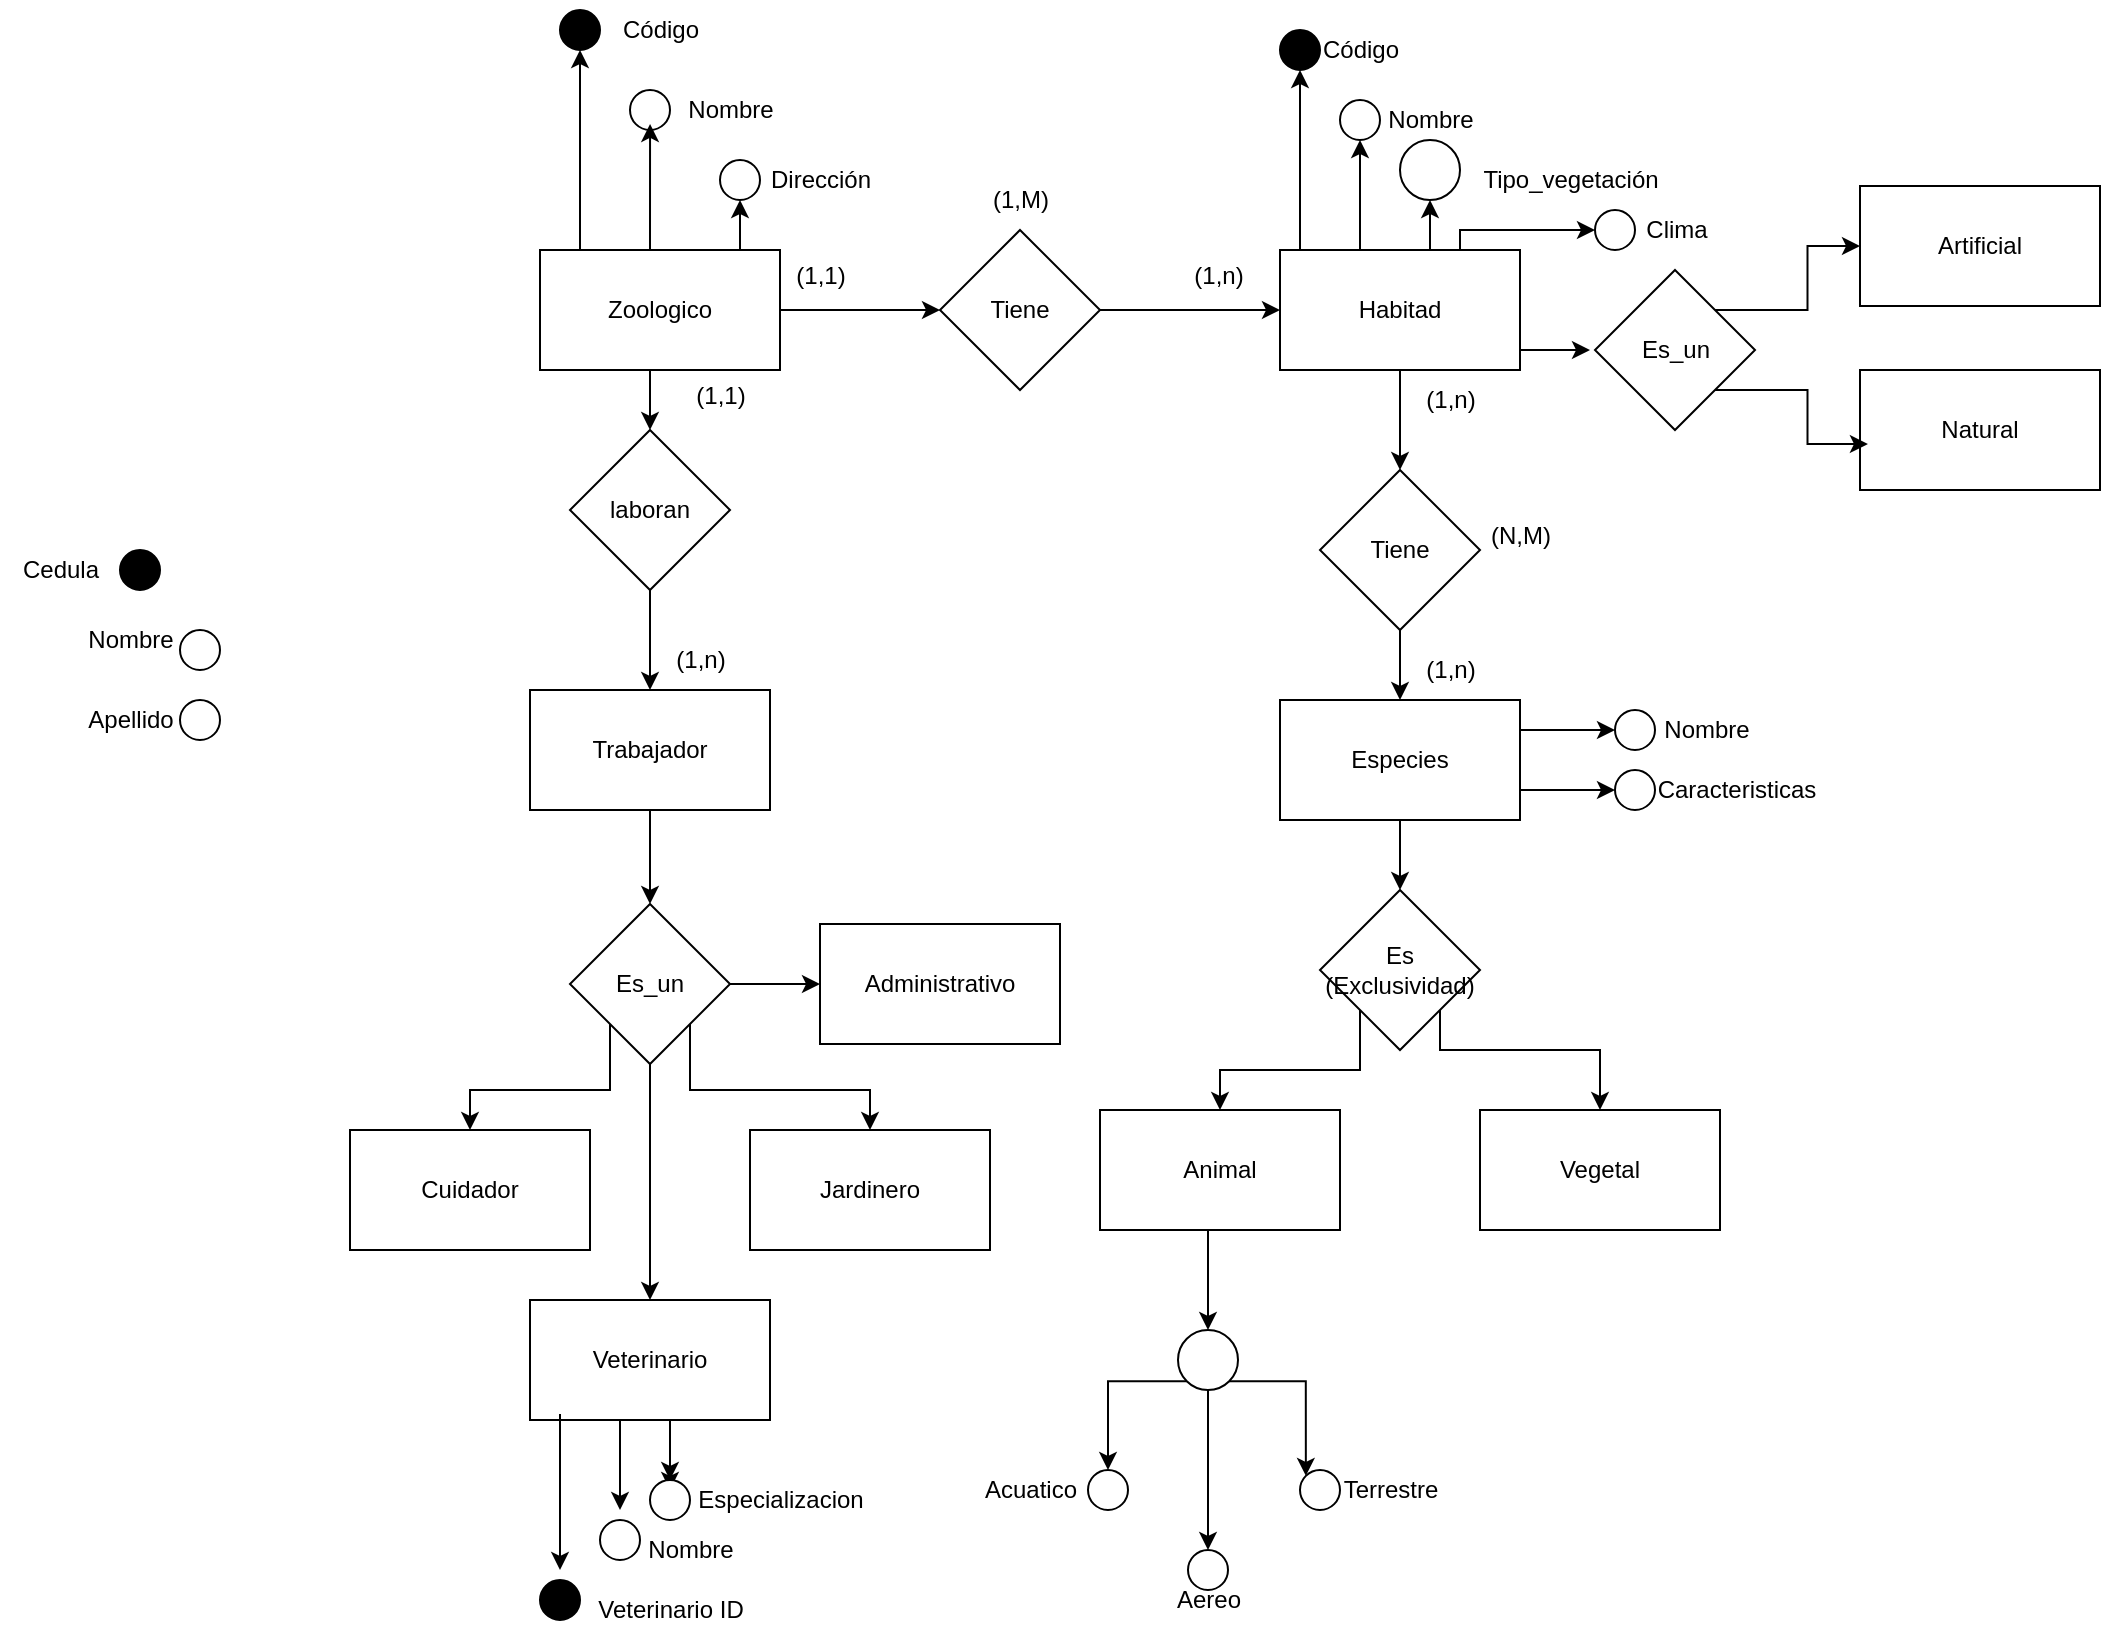 <mxfile version="24.0.7" type="device">
  <diagram id="prtHgNgQTEPvFCAcTncT" name="Page-1">
    <mxGraphModel dx="1707" dy="446" grid="1" gridSize="10" guides="1" tooltips="1" connect="1" arrows="1" fold="1" page="1" pageScale="1" pageWidth="827" pageHeight="1169" math="0" shadow="0">
      <root>
        <mxCell id="0" />
        <mxCell id="1" parent="0" />
        <mxCell id="TQrmoUkfnBOH6KBkLDN8-8" style="edgeStyle=orthogonalEdgeStyle;rounded=0;orthogonalLoop=1;jettySize=auto;html=1;exitX=0;exitY=0;exitDx=0;exitDy=0;entryX=0.5;entryY=1;entryDx=0;entryDy=0;" parent="1" source="TQrmoUkfnBOH6KBkLDN8-1" target="TQrmoUkfnBOH6KBkLDN8-6" edge="1">
          <mxGeometry relative="1" as="geometry">
            <Array as="points">
              <mxPoint x="140" y="170" />
            </Array>
          </mxGeometry>
        </mxCell>
        <mxCell id="TQrmoUkfnBOH6KBkLDN8-16" style="edgeStyle=orthogonalEdgeStyle;rounded=0;orthogonalLoop=1;jettySize=auto;html=1;exitX=0.75;exitY=0;exitDx=0;exitDy=0;entryX=0.5;entryY=1;entryDx=0;entryDy=0;" parent="1" source="TQrmoUkfnBOH6KBkLDN8-1" target="TQrmoUkfnBOH6KBkLDN8-12" edge="1">
          <mxGeometry relative="1" as="geometry" />
        </mxCell>
        <mxCell id="TQrmoUkfnBOH6KBkLDN8-17" value="" style="edgeStyle=orthogonalEdgeStyle;rounded=0;orthogonalLoop=1;jettySize=auto;html=1;" parent="1" source="TQrmoUkfnBOH6KBkLDN8-1" target="TQrmoUkfnBOH6KBkLDN8-3" edge="1">
          <mxGeometry relative="1" as="geometry" />
        </mxCell>
        <mxCell id="TQrmoUkfnBOH6KBkLDN8-100" style="edgeStyle=orthogonalEdgeStyle;rounded=0;orthogonalLoop=1;jettySize=auto;html=1;exitX=0.5;exitY=1;exitDx=0;exitDy=0;entryX=0.5;entryY=0;entryDx=0;entryDy=0;" parent="1" source="TQrmoUkfnBOH6KBkLDN8-1" target="TQrmoUkfnBOH6KBkLDN8-99" edge="1">
          <mxGeometry relative="1" as="geometry" />
        </mxCell>
        <mxCell id="TQrmoUkfnBOH6KBkLDN8-1" value="Zoologico" style="rounded=0;whiteSpace=wrap;html=1;" parent="1" vertex="1">
          <mxGeometry x="120" y="170" width="120" height="60" as="geometry" />
        </mxCell>
        <mxCell id="TQrmoUkfnBOH6KBkLDN8-36" style="edgeStyle=orthogonalEdgeStyle;rounded=0;orthogonalLoop=1;jettySize=auto;html=1;exitX=0.75;exitY=0;exitDx=0;exitDy=0;entryX=0.5;entryY=1;entryDx=0;entryDy=0;" parent="1" source="TQrmoUkfnBOH6KBkLDN8-2" target="TQrmoUkfnBOH6KBkLDN8-24" edge="1">
          <mxGeometry relative="1" as="geometry" />
        </mxCell>
        <mxCell id="TQrmoUkfnBOH6KBkLDN8-56" style="edgeStyle=orthogonalEdgeStyle;rounded=0;orthogonalLoop=1;jettySize=auto;html=1;exitX=1;exitY=0.5;exitDx=0;exitDy=0;entryX=0;entryY=0.5;entryDx=0;entryDy=0;" parent="1" source="TQrmoUkfnBOH6KBkLDN8-2" edge="1">
          <mxGeometry relative="1" as="geometry">
            <mxPoint x="645" y="220" as="targetPoint" />
            <Array as="points">
              <mxPoint x="610" y="220" />
            </Array>
          </mxGeometry>
        </mxCell>
        <mxCell id="TQrmoUkfnBOH6KBkLDN8-64" style="edgeStyle=orthogonalEdgeStyle;rounded=0;orthogonalLoop=1;jettySize=auto;html=1;exitX=0;exitY=0;exitDx=0;exitDy=0;entryX=0.5;entryY=1;entryDx=0;entryDy=0;" parent="1" source="TQrmoUkfnBOH6KBkLDN8-2" target="TQrmoUkfnBOH6KBkLDN8-21" edge="1">
          <mxGeometry relative="1" as="geometry">
            <Array as="points">
              <mxPoint x="500" y="170" />
            </Array>
          </mxGeometry>
        </mxCell>
        <mxCell id="TQrmoUkfnBOH6KBkLDN8-67" style="edgeStyle=orthogonalEdgeStyle;rounded=0;orthogonalLoop=1;jettySize=auto;html=1;exitX=0.75;exitY=0;exitDx=0;exitDy=0;entryX=0;entryY=0.5;entryDx=0;entryDy=0;" parent="1" source="TQrmoUkfnBOH6KBkLDN8-2" target="TQrmoUkfnBOH6KBkLDN8-27" edge="1">
          <mxGeometry relative="1" as="geometry">
            <Array as="points">
              <mxPoint x="580" y="160" />
            </Array>
          </mxGeometry>
        </mxCell>
        <mxCell id="TQrmoUkfnBOH6KBkLDN8-79" style="edgeStyle=orthogonalEdgeStyle;rounded=0;orthogonalLoop=1;jettySize=auto;html=1;exitX=0.5;exitY=1;exitDx=0;exitDy=0;entryX=0.5;entryY=0;entryDx=0;entryDy=0;" parent="1" source="TQrmoUkfnBOH6KBkLDN8-2" target="TQrmoUkfnBOH6KBkLDN8-43" edge="1">
          <mxGeometry relative="1" as="geometry" />
        </mxCell>
        <mxCell id="TQrmoUkfnBOH6KBkLDN8-2" value="Habitad" style="rounded=0;whiteSpace=wrap;html=1;" parent="1" vertex="1">
          <mxGeometry x="490" y="170" width="120" height="60" as="geometry" />
        </mxCell>
        <mxCell id="TQrmoUkfnBOH6KBkLDN8-18" value="" style="edgeStyle=orthogonalEdgeStyle;rounded=0;orthogonalLoop=1;jettySize=auto;html=1;" parent="1" source="TQrmoUkfnBOH6KBkLDN8-3" target="TQrmoUkfnBOH6KBkLDN8-2" edge="1">
          <mxGeometry relative="1" as="geometry" />
        </mxCell>
        <mxCell id="TQrmoUkfnBOH6KBkLDN8-3" value="Tiene" style="rhombus;whiteSpace=wrap;html=1;" parent="1" vertex="1">
          <mxGeometry x="320" y="160" width="80" height="80" as="geometry" />
        </mxCell>
        <mxCell id="TQrmoUkfnBOH6KBkLDN8-72" style="edgeStyle=orthogonalEdgeStyle;rounded=0;orthogonalLoop=1;jettySize=auto;html=1;exitX=0.5;exitY=1;exitDx=0;exitDy=0;entryX=0.5;entryY=0;entryDx=0;entryDy=0;" parent="1" source="TQrmoUkfnBOH6KBkLDN8-4" target="TQrmoUkfnBOH6KBkLDN8-42" edge="1">
          <mxGeometry relative="1" as="geometry" />
        </mxCell>
        <mxCell id="TQrmoUkfnBOH6KBkLDN8-77" style="edgeStyle=orthogonalEdgeStyle;rounded=0;orthogonalLoop=1;jettySize=auto;html=1;exitX=1;exitY=0.25;exitDx=0;exitDy=0;entryX=0;entryY=0.5;entryDx=0;entryDy=0;" parent="1" source="TQrmoUkfnBOH6KBkLDN8-4" target="TQrmoUkfnBOH6KBkLDN8-46" edge="1">
          <mxGeometry relative="1" as="geometry" />
        </mxCell>
        <mxCell id="TQrmoUkfnBOH6KBkLDN8-78" style="edgeStyle=orthogonalEdgeStyle;rounded=0;orthogonalLoop=1;jettySize=auto;html=1;exitX=1;exitY=0.75;exitDx=0;exitDy=0;entryX=0;entryY=0.5;entryDx=0;entryDy=0;" parent="1" source="TQrmoUkfnBOH6KBkLDN8-4" target="TQrmoUkfnBOH6KBkLDN8-48" edge="1">
          <mxGeometry relative="1" as="geometry" />
        </mxCell>
        <mxCell id="TQrmoUkfnBOH6KBkLDN8-4" value="Especies" style="rounded=0;whiteSpace=wrap;html=1;" parent="1" vertex="1">
          <mxGeometry x="490" y="395" width="120" height="60" as="geometry" />
        </mxCell>
        <mxCell id="TQrmoUkfnBOH6KBkLDN8-117" value="" style="edgeStyle=orthogonalEdgeStyle;rounded=0;orthogonalLoop=1;jettySize=auto;html=1;" parent="1" source="TQrmoUkfnBOH6KBkLDN8-5" target="TQrmoUkfnBOH6KBkLDN8-111" edge="1">
          <mxGeometry relative="1" as="geometry" />
        </mxCell>
        <mxCell id="TQrmoUkfnBOH6KBkLDN8-5" value="Trabajador" style="rounded=0;whiteSpace=wrap;html=1;" parent="1" vertex="1">
          <mxGeometry x="115" y="390" width="120" height="60" as="geometry" />
        </mxCell>
        <mxCell id="TQrmoUkfnBOH6KBkLDN8-6" value="" style="ellipse;whiteSpace=wrap;html=1;aspect=fixed;fillColor=#000000;" parent="1" vertex="1">
          <mxGeometry x="130" y="50" width="20" height="20" as="geometry" />
        </mxCell>
        <mxCell id="TQrmoUkfnBOH6KBkLDN8-9" value="Código" style="text;html=1;align=center;verticalAlign=middle;resizable=0;points=[];autosize=1;strokeColor=none;fillColor=none;" parent="1" vertex="1">
          <mxGeometry x="150" y="45" width="60" height="30" as="geometry" />
        </mxCell>
        <mxCell id="TQrmoUkfnBOH6KBkLDN8-10" value="" style="ellipse;whiteSpace=wrap;html=1;aspect=fixed;fillColor=#FFFFFF;" parent="1" vertex="1">
          <mxGeometry x="165" y="90" width="20" height="20" as="geometry" />
        </mxCell>
        <mxCell id="TQrmoUkfnBOH6KBkLDN8-11" value="Nombre" style="text;html=1;align=center;verticalAlign=middle;resizable=0;points=[];autosize=1;strokeColor=none;fillColor=none;" parent="1" vertex="1">
          <mxGeometry x="180" y="85" width="70" height="30" as="geometry" />
        </mxCell>
        <mxCell id="TQrmoUkfnBOH6KBkLDN8-12" value="" style="ellipse;whiteSpace=wrap;html=1;aspect=fixed;fillColor=#FFFFFF;" parent="1" vertex="1">
          <mxGeometry x="210" y="125" width="20" height="20" as="geometry" />
        </mxCell>
        <mxCell id="TQrmoUkfnBOH6KBkLDN8-13" value="Dirección" style="text;html=1;align=center;verticalAlign=middle;resizable=0;points=[];autosize=1;strokeColor=none;fillColor=none;" parent="1" vertex="1">
          <mxGeometry x="225" y="120" width="70" height="30" as="geometry" />
        </mxCell>
        <mxCell id="TQrmoUkfnBOH6KBkLDN8-15" style="edgeStyle=orthogonalEdgeStyle;rounded=0;orthogonalLoop=1;jettySize=auto;html=1;exitX=0.5;exitY=0;exitDx=0;exitDy=0;entryX=-0.071;entryY=0.733;entryDx=0;entryDy=0;entryPerimeter=0;" parent="1" source="TQrmoUkfnBOH6KBkLDN8-1" target="TQrmoUkfnBOH6KBkLDN8-11" edge="1">
          <mxGeometry relative="1" as="geometry">
            <Array as="points">
              <mxPoint x="175" y="170" />
            </Array>
          </mxGeometry>
        </mxCell>
        <mxCell id="TQrmoUkfnBOH6KBkLDN8-19" value="(1,1)" style="text;html=1;align=center;verticalAlign=middle;resizable=0;points=[];autosize=1;strokeColor=none;fillColor=none;" parent="1" vertex="1">
          <mxGeometry x="235" y="168" width="50" height="30" as="geometry" />
        </mxCell>
        <mxCell id="TQrmoUkfnBOH6KBkLDN8-20" value="(1,n)" style="text;html=1;align=center;verticalAlign=middle;resizable=0;points=[];autosize=1;strokeColor=none;fillColor=none;" parent="1" vertex="1">
          <mxGeometry x="434" y="168" width="50" height="30" as="geometry" />
        </mxCell>
        <mxCell id="TQrmoUkfnBOH6KBkLDN8-21" value="" style="ellipse;whiteSpace=wrap;html=1;aspect=fixed;fillColor=#000000;" parent="1" vertex="1">
          <mxGeometry x="490" y="60" width="20" height="20" as="geometry" />
        </mxCell>
        <mxCell id="TQrmoUkfnBOH6KBkLDN8-23" value="Nombre" style="text;html=1;align=center;verticalAlign=middle;resizable=0;points=[];autosize=1;strokeColor=none;fillColor=none;" parent="1" vertex="1">
          <mxGeometry x="530" y="90" width="70" height="30" as="geometry" />
        </mxCell>
        <mxCell id="TQrmoUkfnBOH6KBkLDN8-24" value="" style="ellipse;whiteSpace=wrap;html=1;aspect=fixed;fillColor=#FFFFFF;" parent="1" vertex="1">
          <mxGeometry x="550" y="115" width="30" height="30" as="geometry" />
        </mxCell>
        <mxCell id="TQrmoUkfnBOH6KBkLDN8-25" value="Tipo_vegetación" style="text;html=1;align=center;verticalAlign=middle;resizable=0;points=[];autosize=1;strokeColor=none;fillColor=none;" parent="1" vertex="1">
          <mxGeometry x="580" y="120" width="110" height="30" as="geometry" />
        </mxCell>
        <mxCell id="TQrmoUkfnBOH6KBkLDN8-26" value="Código" style="text;html=1;align=center;verticalAlign=middle;resizable=0;points=[];autosize=1;strokeColor=none;fillColor=none;" parent="1" vertex="1">
          <mxGeometry x="500" y="55" width="60" height="30" as="geometry" />
        </mxCell>
        <mxCell id="TQrmoUkfnBOH6KBkLDN8-27" value="" style="ellipse;whiteSpace=wrap;html=1;aspect=fixed;fillColor=#FFFFFF;" parent="1" vertex="1">
          <mxGeometry x="647.5" y="150" width="20" height="20" as="geometry" />
        </mxCell>
        <mxCell id="TQrmoUkfnBOH6KBkLDN8-28" value="Clima" style="text;html=1;align=center;verticalAlign=middle;resizable=0;points=[];autosize=1;strokeColor=none;fillColor=none;" parent="1" vertex="1">
          <mxGeometry x="662.5" y="145" width="50" height="30" as="geometry" />
        </mxCell>
        <mxCell id="TQrmoUkfnBOH6KBkLDN8-41" value="" style="edgeStyle=orthogonalEdgeStyle;rounded=0;orthogonalLoop=1;jettySize=auto;html=1;exitX=0.5;exitY=0;exitDx=0;exitDy=0;entryX=0.5;entryY=1;entryDx=0;entryDy=0;" parent="1" source="TQrmoUkfnBOH6KBkLDN8-2" target="TQrmoUkfnBOH6KBkLDN8-40" edge="1">
          <mxGeometry relative="1" as="geometry">
            <mxPoint x="550" y="170" as="sourcePoint" />
            <mxPoint x="550" y="130" as="targetPoint" />
            <Array as="points">
              <mxPoint x="530" y="170" />
            </Array>
          </mxGeometry>
        </mxCell>
        <mxCell id="TQrmoUkfnBOH6KBkLDN8-40" value="" style="ellipse;whiteSpace=wrap;html=1;aspect=fixed;fillColor=#FFFFFF;" parent="1" vertex="1">
          <mxGeometry x="520" y="95" width="20" height="20" as="geometry" />
        </mxCell>
        <mxCell id="TQrmoUkfnBOH6KBkLDN8-75" style="edgeStyle=orthogonalEdgeStyle;rounded=0;orthogonalLoop=1;jettySize=auto;html=1;exitX=0;exitY=1;exitDx=0;exitDy=0;entryX=0.5;entryY=0;entryDx=0;entryDy=0;" parent="1" source="TQrmoUkfnBOH6KBkLDN8-42" target="TQrmoUkfnBOH6KBkLDN8-74" edge="1">
          <mxGeometry relative="1" as="geometry">
            <Array as="points">
              <mxPoint x="530" y="580" />
              <mxPoint x="460" y="580" />
            </Array>
          </mxGeometry>
        </mxCell>
        <mxCell id="TQrmoUkfnBOH6KBkLDN8-76" style="edgeStyle=orthogonalEdgeStyle;rounded=0;orthogonalLoop=1;jettySize=auto;html=1;exitX=1;exitY=1;exitDx=0;exitDy=0;entryX=0.5;entryY=0;entryDx=0;entryDy=0;" parent="1" source="TQrmoUkfnBOH6KBkLDN8-42" target="TQrmoUkfnBOH6KBkLDN8-73" edge="1">
          <mxGeometry relative="1" as="geometry">
            <Array as="points">
              <mxPoint x="570" y="570" />
              <mxPoint x="650" y="570" />
            </Array>
          </mxGeometry>
        </mxCell>
        <mxCell id="TQrmoUkfnBOH6KBkLDN8-42" value="Es (Exclusividad)" style="rhombus;whiteSpace=wrap;html=1;" parent="1" vertex="1">
          <mxGeometry x="510" y="490" width="80" height="80" as="geometry" />
        </mxCell>
        <mxCell id="TQrmoUkfnBOH6KBkLDN8-80" style="edgeStyle=orthogonalEdgeStyle;rounded=0;orthogonalLoop=1;jettySize=auto;html=1;exitX=0.5;exitY=1;exitDx=0;exitDy=0;entryX=0.5;entryY=0;entryDx=0;entryDy=0;" parent="1" source="TQrmoUkfnBOH6KBkLDN8-43" target="TQrmoUkfnBOH6KBkLDN8-4" edge="1">
          <mxGeometry relative="1" as="geometry" />
        </mxCell>
        <mxCell id="TQrmoUkfnBOH6KBkLDN8-43" value="Tiene" style="rhombus;whiteSpace=wrap;html=1;" parent="1" vertex="1">
          <mxGeometry x="510" y="280" width="80" height="80" as="geometry" />
        </mxCell>
        <mxCell id="TQrmoUkfnBOH6KBkLDN8-46" value="" style="ellipse;whiteSpace=wrap;html=1;aspect=fixed;fillColor=#FFFFFF;" parent="1" vertex="1">
          <mxGeometry x="657.5" y="400" width="20" height="20" as="geometry" />
        </mxCell>
        <mxCell id="TQrmoUkfnBOH6KBkLDN8-47" value="Nombre" style="text;html=1;align=center;verticalAlign=middle;resizable=0;points=[];autosize=1;strokeColor=none;fillColor=none;" parent="1" vertex="1">
          <mxGeometry x="667.5" y="395" width="70" height="30" as="geometry" />
        </mxCell>
        <mxCell id="TQrmoUkfnBOH6KBkLDN8-48" value="" style="ellipse;whiteSpace=wrap;html=1;aspect=fixed;fillColor=#FFFFFF;" parent="1" vertex="1">
          <mxGeometry x="657.5" y="430" width="20" height="20" as="geometry" />
        </mxCell>
        <mxCell id="TQrmoUkfnBOH6KBkLDN8-49" value="Caracteristicas" style="text;html=1;align=center;verticalAlign=middle;resizable=0;points=[];autosize=1;strokeColor=none;fillColor=none;" parent="1" vertex="1">
          <mxGeometry x="667.5" y="425" width="100" height="30" as="geometry" />
        </mxCell>
        <mxCell id="TQrmoUkfnBOH6KBkLDN8-70" style="edgeStyle=orthogonalEdgeStyle;rounded=0;orthogonalLoop=1;jettySize=auto;html=1;exitX=1;exitY=0;exitDx=0;exitDy=0;entryX=0;entryY=0.5;entryDx=0;entryDy=0;" parent="1" source="TQrmoUkfnBOH6KBkLDN8-61" target="TQrmoUkfnBOH6KBkLDN8-68" edge="1">
          <mxGeometry relative="1" as="geometry" />
        </mxCell>
        <mxCell id="TQrmoUkfnBOH6KBkLDN8-61" value="Es_un" style="rhombus;whiteSpace=wrap;html=1;" parent="1" vertex="1">
          <mxGeometry x="647.5" y="180" width="80" height="80" as="geometry" />
        </mxCell>
        <mxCell id="TQrmoUkfnBOH6KBkLDN8-68" value="Artificial" style="rounded=0;whiteSpace=wrap;html=1;" parent="1" vertex="1">
          <mxGeometry x="780" y="138" width="120" height="60" as="geometry" />
        </mxCell>
        <mxCell id="TQrmoUkfnBOH6KBkLDN8-69" value="Natural" style="rounded=0;whiteSpace=wrap;html=1;" parent="1" vertex="1">
          <mxGeometry x="780" y="230" width="120" height="60" as="geometry" />
        </mxCell>
        <mxCell id="TQrmoUkfnBOH6KBkLDN8-71" style="edgeStyle=orthogonalEdgeStyle;rounded=0;orthogonalLoop=1;jettySize=auto;html=1;exitX=1;exitY=1;exitDx=0;exitDy=0;entryX=0.033;entryY=0.617;entryDx=0;entryDy=0;entryPerimeter=0;" parent="1" source="TQrmoUkfnBOH6KBkLDN8-61" target="TQrmoUkfnBOH6KBkLDN8-69" edge="1">
          <mxGeometry relative="1" as="geometry" />
        </mxCell>
        <mxCell id="TQrmoUkfnBOH6KBkLDN8-73" value="Vegetal" style="rounded=0;whiteSpace=wrap;html=1;" parent="1" vertex="1">
          <mxGeometry x="590" y="600" width="120" height="60" as="geometry" />
        </mxCell>
        <mxCell id="TQrmoUkfnBOH6KBkLDN8-98" style="edgeStyle=orthogonalEdgeStyle;rounded=0;orthogonalLoop=1;jettySize=auto;html=1;exitX=0.5;exitY=1;exitDx=0;exitDy=0;entryX=0.5;entryY=0;entryDx=0;entryDy=0;" parent="1" source="TQrmoUkfnBOH6KBkLDN8-74" target="TQrmoUkfnBOH6KBkLDN8-85" edge="1">
          <mxGeometry relative="1" as="geometry">
            <Array as="points">
              <mxPoint x="454" y="660" />
            </Array>
          </mxGeometry>
        </mxCell>
        <mxCell id="TQrmoUkfnBOH6KBkLDN8-74" value="Animal" style="rounded=0;whiteSpace=wrap;html=1;" parent="1" vertex="1">
          <mxGeometry x="400" y="600" width="120" height="60" as="geometry" />
        </mxCell>
        <mxCell id="TQrmoUkfnBOH6KBkLDN8-81" value="(1,n)" style="text;html=1;align=center;verticalAlign=middle;resizable=0;points=[];autosize=1;strokeColor=none;fillColor=none;" parent="1" vertex="1">
          <mxGeometry x="550" y="365" width="50" height="30" as="geometry" />
        </mxCell>
        <mxCell id="TQrmoUkfnBOH6KBkLDN8-82" value="(1,n)" style="text;html=1;align=center;verticalAlign=middle;resizable=0;points=[];autosize=1;strokeColor=none;fillColor=none;" parent="1" vertex="1">
          <mxGeometry x="550" y="230" width="50" height="30" as="geometry" />
        </mxCell>
        <mxCell id="TQrmoUkfnBOH6KBkLDN8-83" value="(N,M)" style="text;html=1;align=center;verticalAlign=middle;resizable=0;points=[];autosize=1;strokeColor=none;fillColor=none;" parent="1" vertex="1">
          <mxGeometry x="585" y="298" width="50" height="30" as="geometry" />
        </mxCell>
        <mxCell id="TQrmoUkfnBOH6KBkLDN8-84" value="(1,M)" style="text;html=1;align=center;verticalAlign=middle;resizable=0;points=[];autosize=1;strokeColor=none;fillColor=none;" parent="1" vertex="1">
          <mxGeometry x="335" y="130" width="50" height="30" as="geometry" />
        </mxCell>
        <mxCell id="TQrmoUkfnBOH6KBkLDN8-94" style="edgeStyle=orthogonalEdgeStyle;rounded=0;orthogonalLoop=1;jettySize=auto;html=1;exitX=0;exitY=1;exitDx=0;exitDy=0;entryX=0.5;entryY=0;entryDx=0;entryDy=0;" parent="1" source="TQrmoUkfnBOH6KBkLDN8-85" target="TQrmoUkfnBOH6KBkLDN8-86" edge="1">
          <mxGeometry relative="1" as="geometry" />
        </mxCell>
        <mxCell id="TQrmoUkfnBOH6KBkLDN8-96" style="edgeStyle=orthogonalEdgeStyle;rounded=0;orthogonalLoop=1;jettySize=auto;html=1;exitX=0.5;exitY=1;exitDx=0;exitDy=0;entryX=0.5;entryY=0;entryDx=0;entryDy=0;" parent="1" source="TQrmoUkfnBOH6KBkLDN8-85" target="TQrmoUkfnBOH6KBkLDN8-87" edge="1">
          <mxGeometry relative="1" as="geometry" />
        </mxCell>
        <mxCell id="TQrmoUkfnBOH6KBkLDN8-97" style="edgeStyle=orthogonalEdgeStyle;rounded=0;orthogonalLoop=1;jettySize=auto;html=1;exitX=1;exitY=1;exitDx=0;exitDy=0;entryX=0;entryY=0;entryDx=0;entryDy=0;" parent="1" source="TQrmoUkfnBOH6KBkLDN8-85" target="TQrmoUkfnBOH6KBkLDN8-89" edge="1">
          <mxGeometry relative="1" as="geometry" />
        </mxCell>
        <mxCell id="TQrmoUkfnBOH6KBkLDN8-85" value="" style="ellipse;whiteSpace=wrap;html=1;aspect=fixed;" parent="1" vertex="1">
          <mxGeometry x="439" y="710" width="30" height="30" as="geometry" />
        </mxCell>
        <mxCell id="TQrmoUkfnBOH6KBkLDN8-86" value="" style="ellipse;whiteSpace=wrap;html=1;aspect=fixed;fillColor=#FFFFFF;" parent="1" vertex="1">
          <mxGeometry x="394" y="780" width="20" height="20" as="geometry" />
        </mxCell>
        <mxCell id="TQrmoUkfnBOH6KBkLDN8-87" value="" style="ellipse;whiteSpace=wrap;html=1;aspect=fixed;fillColor=#FFFFFF;" parent="1" vertex="1">
          <mxGeometry x="444" y="820" width="20" height="20" as="geometry" />
        </mxCell>
        <mxCell id="TQrmoUkfnBOH6KBkLDN8-89" value="" style="ellipse;whiteSpace=wrap;html=1;aspect=fixed;fillColor=#FFFFFF;" parent="1" vertex="1">
          <mxGeometry x="500" y="780" width="20" height="20" as="geometry" />
        </mxCell>
        <mxCell id="TQrmoUkfnBOH6KBkLDN8-90" value="Acuatico" style="text;html=1;align=center;verticalAlign=middle;resizable=0;points=[];autosize=1;strokeColor=none;fillColor=none;" parent="1" vertex="1">
          <mxGeometry x="330" y="775" width="70" height="30" as="geometry" />
        </mxCell>
        <mxCell id="TQrmoUkfnBOH6KBkLDN8-91" value="Terrestre" style="text;html=1;align=center;verticalAlign=middle;resizable=0;points=[];autosize=1;strokeColor=none;fillColor=none;" parent="1" vertex="1">
          <mxGeometry x="510" y="775" width="70" height="30" as="geometry" />
        </mxCell>
        <mxCell id="TQrmoUkfnBOH6KBkLDN8-92" value="Aereo" style="text;html=1;align=center;verticalAlign=middle;resizable=0;points=[];autosize=1;strokeColor=none;fillColor=none;" parent="1" vertex="1">
          <mxGeometry x="424" y="830" width="60" height="30" as="geometry" />
        </mxCell>
        <mxCell id="TQrmoUkfnBOH6KBkLDN8-109" style="edgeStyle=orthogonalEdgeStyle;rounded=0;orthogonalLoop=1;jettySize=auto;html=1;exitX=0.5;exitY=1;exitDx=0;exitDy=0;entryX=0.5;entryY=0;entryDx=0;entryDy=0;" parent="1" source="TQrmoUkfnBOH6KBkLDN8-99" target="TQrmoUkfnBOH6KBkLDN8-5" edge="1">
          <mxGeometry relative="1" as="geometry" />
        </mxCell>
        <mxCell id="TQrmoUkfnBOH6KBkLDN8-99" value="laboran" style="rhombus;whiteSpace=wrap;html=1;" parent="1" vertex="1">
          <mxGeometry x="135" y="260" width="80" height="80" as="geometry" />
        </mxCell>
        <mxCell id="TQrmoUkfnBOH6KBkLDN8-102" value="(1,n)" style="text;html=1;align=center;verticalAlign=middle;resizable=0;points=[];autosize=1;strokeColor=none;fillColor=none;" parent="1" vertex="1">
          <mxGeometry x="175" y="360" width="50" height="30" as="geometry" />
        </mxCell>
        <mxCell id="TQrmoUkfnBOH6KBkLDN8-104" value="(1,1)" style="text;html=1;align=center;verticalAlign=middle;resizable=0;points=[];autosize=1;strokeColor=none;fillColor=none;" parent="1" vertex="1">
          <mxGeometry x="185" y="228" width="50" height="30" as="geometry" />
        </mxCell>
        <mxCell id="TQrmoUkfnBOH6KBkLDN8-118" value="" style="edgeStyle=orthogonalEdgeStyle;rounded=0;orthogonalLoop=1;jettySize=auto;html=1;" parent="1" source="TQrmoUkfnBOH6KBkLDN8-111" target="TQrmoUkfnBOH6KBkLDN8-112" edge="1">
          <mxGeometry relative="1" as="geometry" />
        </mxCell>
        <mxCell id="TQrmoUkfnBOH6KBkLDN8-119" style="edgeStyle=orthogonalEdgeStyle;rounded=0;orthogonalLoop=1;jettySize=auto;html=1;exitX=0;exitY=1;exitDx=0;exitDy=0;entryX=0.5;entryY=0;entryDx=0;entryDy=0;" parent="1" source="TQrmoUkfnBOH6KBkLDN8-111" target="TQrmoUkfnBOH6KBkLDN8-115" edge="1">
          <mxGeometry relative="1" as="geometry">
            <Array as="points">
              <mxPoint x="155" y="590" />
              <mxPoint x="85" y="590" />
            </Array>
          </mxGeometry>
        </mxCell>
        <mxCell id="TQrmoUkfnBOH6KBkLDN8-120" style="edgeStyle=orthogonalEdgeStyle;rounded=0;orthogonalLoop=1;jettySize=auto;html=1;exitX=1;exitY=1;exitDx=0;exitDy=0;entryX=0.5;entryY=0;entryDx=0;entryDy=0;" parent="1" source="TQrmoUkfnBOH6KBkLDN8-111" target="TQrmoUkfnBOH6KBkLDN8-116" edge="1">
          <mxGeometry relative="1" as="geometry">
            <Array as="points">
              <mxPoint x="195" y="590" />
              <mxPoint x="285" y="590" />
            </Array>
          </mxGeometry>
        </mxCell>
        <mxCell id="TQrmoUkfnBOH6KBkLDN8-122" style="edgeStyle=orthogonalEdgeStyle;rounded=0;orthogonalLoop=1;jettySize=auto;html=1;exitX=0.5;exitY=1;exitDx=0;exitDy=0;entryX=0.5;entryY=0;entryDx=0;entryDy=0;" parent="1" source="TQrmoUkfnBOH6KBkLDN8-111" target="TQrmoUkfnBOH6KBkLDN8-113" edge="1">
          <mxGeometry relative="1" as="geometry" />
        </mxCell>
        <mxCell id="TQrmoUkfnBOH6KBkLDN8-111" value="Es_un" style="rhombus;whiteSpace=wrap;html=1;" parent="1" vertex="1">
          <mxGeometry x="135" y="497" width="80" height="80" as="geometry" />
        </mxCell>
        <mxCell id="TQrmoUkfnBOH6KBkLDN8-112" value="Administrativo" style="rounded=0;whiteSpace=wrap;html=1;" parent="1" vertex="1">
          <mxGeometry x="260" y="507" width="120" height="60" as="geometry" />
        </mxCell>
        <mxCell id="TQrmoUkfnBOH6KBkLDN8-113" value="Veterinario" style="rounded=0;whiteSpace=wrap;html=1;" parent="1" vertex="1">
          <mxGeometry x="115" y="695" width="120" height="60" as="geometry" />
        </mxCell>
        <mxCell id="TQrmoUkfnBOH6KBkLDN8-115" value="Cuidador" style="rounded=0;whiteSpace=wrap;html=1;" parent="1" vertex="1">
          <mxGeometry x="25" y="610" width="120" height="60" as="geometry" />
        </mxCell>
        <mxCell id="TQrmoUkfnBOH6KBkLDN8-116" value="Jardinero" style="rounded=0;whiteSpace=wrap;html=1;" parent="1" vertex="1">
          <mxGeometry x="225" y="610" width="120" height="60" as="geometry" />
        </mxCell>
        <mxCell id="TQrmoUkfnBOH6KBkLDN8-123" value="" style="ellipse;whiteSpace=wrap;html=1;aspect=fixed;fillColor=#000000;" parent="1" vertex="1">
          <mxGeometry x="-90" y="320" width="20" height="20" as="geometry" />
        </mxCell>
        <mxCell id="TQrmoUkfnBOH6KBkLDN8-124" value="Nombre" style="text;html=1;align=center;verticalAlign=middle;resizable=0;points=[];autosize=1;strokeColor=none;fillColor=none;" parent="1" vertex="1">
          <mxGeometry x="-120" y="350" width="70" height="30" as="geometry" />
        </mxCell>
        <mxCell id="TQrmoUkfnBOH6KBkLDN8-127" value="" style="ellipse;whiteSpace=wrap;html=1;aspect=fixed;fillColor=#FFFFFF;fontStyle=1" parent="1" vertex="1">
          <mxGeometry x="-60" y="360" width="20" height="20" as="geometry" />
        </mxCell>
        <mxCell id="TQrmoUkfnBOH6KBkLDN8-129" value="Cedula" style="text;html=1;align=center;verticalAlign=middle;resizable=0;points=[];autosize=1;strokeColor=none;fillColor=none;" parent="1" vertex="1">
          <mxGeometry x="-150" y="315" width="60" height="30" as="geometry" />
        </mxCell>
        <mxCell id="TQrmoUkfnBOH6KBkLDN8-130" value="" style="ellipse;whiteSpace=wrap;html=1;aspect=fixed;fillColor=#FFFFFF;" parent="1" vertex="1">
          <mxGeometry x="-60" y="395" width="20" height="20" as="geometry" />
        </mxCell>
        <mxCell id="TQrmoUkfnBOH6KBkLDN8-131" value="Apellido" style="text;html=1;align=center;verticalAlign=middle;resizable=0;points=[];autosize=1;strokeColor=none;fillColor=none;" parent="1" vertex="1">
          <mxGeometry x="-120" y="390" width="70" height="30" as="geometry" />
        </mxCell>
        <mxCell id="jj_cVRc-H2PfgMPMxYHZ-1" value="" style="endArrow=classic;html=1;rounded=0;" edge="1" parent="1">
          <mxGeometry width="50" height="50" relative="1" as="geometry">
            <mxPoint x="130" y="752" as="sourcePoint" />
            <mxPoint x="130" y="830" as="targetPoint" />
          </mxGeometry>
        </mxCell>
        <mxCell id="jj_cVRc-H2PfgMPMxYHZ-11" value="" style="ellipse;whiteSpace=wrap;html=1;aspect=fixed;fillColor=#000000;" vertex="1" parent="1">
          <mxGeometry x="120" y="835" width="20" height="20" as="geometry" />
        </mxCell>
        <mxCell id="jj_cVRc-H2PfgMPMxYHZ-13" value="" style="endArrow=classic;html=1;rounded=0;" edge="1" parent="1">
          <mxGeometry width="50" height="50" relative="1" as="geometry">
            <mxPoint x="160" y="755" as="sourcePoint" />
            <mxPoint x="160" y="800" as="targetPoint" />
          </mxGeometry>
        </mxCell>
        <mxCell id="jj_cVRc-H2PfgMPMxYHZ-14" value="" style="ellipse;whiteSpace=wrap;html=1;aspect=fixed;fillColor=#FFFFFF;fontStyle=1" vertex="1" parent="1">
          <mxGeometry x="150" y="805" width="20" height="20" as="geometry" />
        </mxCell>
        <mxCell id="jj_cVRc-H2PfgMPMxYHZ-15" value="" style="endArrow=classic;html=1;rounded=0;" edge="1" parent="1" source="jj_cVRc-H2PfgMPMxYHZ-17">
          <mxGeometry width="50" height="50" relative="1" as="geometry">
            <mxPoint x="185" y="755" as="sourcePoint" />
            <mxPoint x="185" y="790" as="targetPoint" />
          </mxGeometry>
        </mxCell>
        <mxCell id="jj_cVRc-H2PfgMPMxYHZ-18" value="" style="endArrow=classic;html=1;rounded=0;" edge="1" parent="1" target="jj_cVRc-H2PfgMPMxYHZ-17">
          <mxGeometry width="50" height="50" relative="1" as="geometry">
            <mxPoint x="185" y="755" as="sourcePoint" />
            <mxPoint x="185" y="790" as="targetPoint" />
          </mxGeometry>
        </mxCell>
        <mxCell id="jj_cVRc-H2PfgMPMxYHZ-17" value="" style="ellipse;whiteSpace=wrap;html=1;aspect=fixed;fillColor=#FFFFFF;fontStyle=1" vertex="1" parent="1">
          <mxGeometry x="175" y="785" width="20" height="20" as="geometry" />
        </mxCell>
        <mxCell id="jj_cVRc-H2PfgMPMxYHZ-19" value="Veterinario ID" style="text;html=1;align=center;verticalAlign=middle;resizable=0;points=[];autosize=1;strokeColor=none;fillColor=none;" vertex="1" parent="1">
          <mxGeometry x="135" y="835" width="100" height="30" as="geometry" />
        </mxCell>
        <mxCell id="jj_cVRc-H2PfgMPMxYHZ-20" value="Nombre" style="text;html=1;align=center;verticalAlign=middle;resizable=0;points=[];autosize=1;strokeColor=none;fillColor=none;" vertex="1" parent="1">
          <mxGeometry x="160" y="805" width="70" height="30" as="geometry" />
        </mxCell>
        <mxCell id="jj_cVRc-H2PfgMPMxYHZ-21" value="Especializacion" style="text;html=1;align=center;verticalAlign=middle;resizable=0;points=[];autosize=1;strokeColor=none;fillColor=none;" vertex="1" parent="1">
          <mxGeometry x="185" y="780" width="110" height="30" as="geometry" />
        </mxCell>
      </root>
    </mxGraphModel>
  </diagram>
</mxfile>
